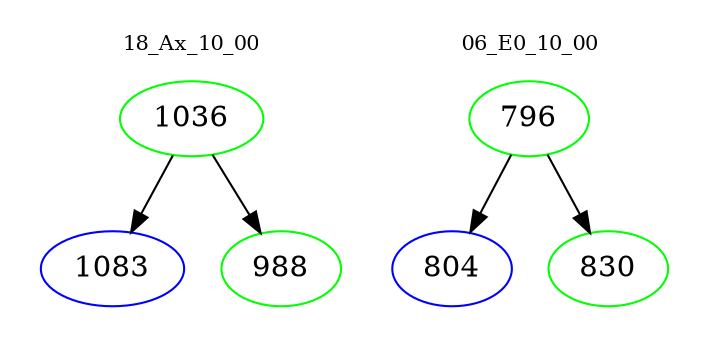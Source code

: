 digraph{
subgraph cluster_0 {
color = white
label = "18_Ax_10_00";
fontsize=10;
T0_1036 [label="1036", color="green"]
T0_1036 -> T0_1083 [color="black"]
T0_1083 [label="1083", color="blue"]
T0_1036 -> T0_988 [color="black"]
T0_988 [label="988", color="green"]
}
subgraph cluster_1 {
color = white
label = "06_E0_10_00";
fontsize=10;
T1_796 [label="796", color="green"]
T1_796 -> T1_804 [color="black"]
T1_804 [label="804", color="blue"]
T1_796 -> T1_830 [color="black"]
T1_830 [label="830", color="green"]
}
}
